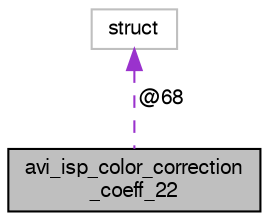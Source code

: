 digraph "avi_isp_color_correction_coeff_22"
{
  edge [fontname="FreeSans",fontsize="10",labelfontname="FreeSans",labelfontsize="10"];
  node [fontname="FreeSans",fontsize="10",shape=record];
  Node1 [label="avi_isp_color_correction\l_coeff_22",height=0.2,width=0.4,color="black", fillcolor="grey75", style="filled", fontcolor="black"];
  Node2 -> Node1 [dir="back",color="darkorchid3",fontsize="10",style="dashed",label=" @68" ,fontname="FreeSans"];
  Node2 [label="struct",height=0.2,width=0.4,color="grey75", fillcolor="white", style="filled"];
}
